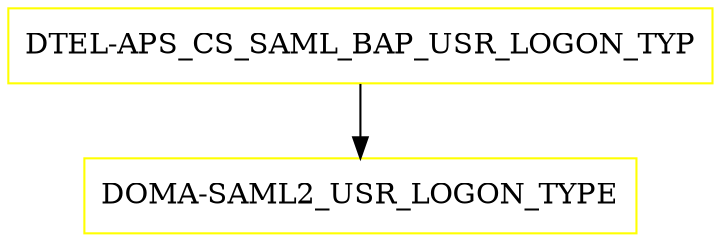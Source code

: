 digraph G {
  "DTEL-APS_CS_SAML_BAP_USR_LOGON_TYP" [shape=box,color=yellow];
  "DOMA-SAML2_USR_LOGON_TYPE" [shape=box,color=yellow,URL="./DOMA_SAML2_USR_LOGON_TYPE.html"];
  "DTEL-APS_CS_SAML_BAP_USR_LOGON_TYP" -> "DOMA-SAML2_USR_LOGON_TYPE";
}
